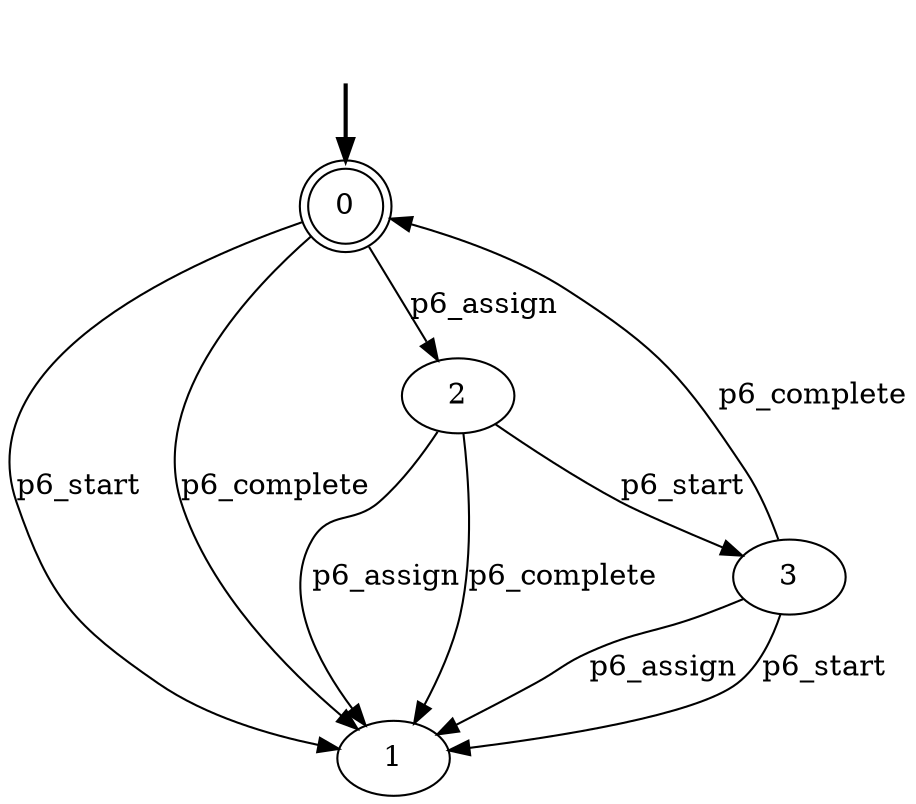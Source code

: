 digraph {
	fake0 [style=invisible]
	0 [root=true] [shape=doublecircle]
	1
	2
	3
	fake0 -> 0 [style=bold]
	2 -> 1 [label=p6_assign]
	2 -> 3 [label=p6_start]
	2 -> 1 [label=p6_complete]
	3 -> 1 [label=p6_assign]
	3 -> 1 [label=p6_start]
	3 -> 0 [label=p6_complete]
	0 -> 2 [label=p6_assign]
	0 -> 1 [label=p6_start]
	0 -> 1 [label=p6_complete]
}